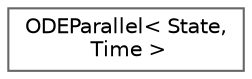 digraph "Graphical Class Hierarchy"
{
 // LATEX_PDF_SIZE
  bgcolor="transparent";
  edge [fontname=Helvetica,fontsize=10,labelfontname=Helvetica,labelfontsize=10];
  node [fontname=Helvetica,fontsize=10,shape=box,height=0.2,width=0.4];
  rankdir="LR";
  Node0 [id="Node000000",label="ODEParallel\< State,\l Time \>",height=0.2,width=0.4,color="grey40", fillcolor="white", style="filled",URL="$class_o_d_e_parallel.html",tooltip="Unified parallel interface that automatically chooses the best backend."];
}
